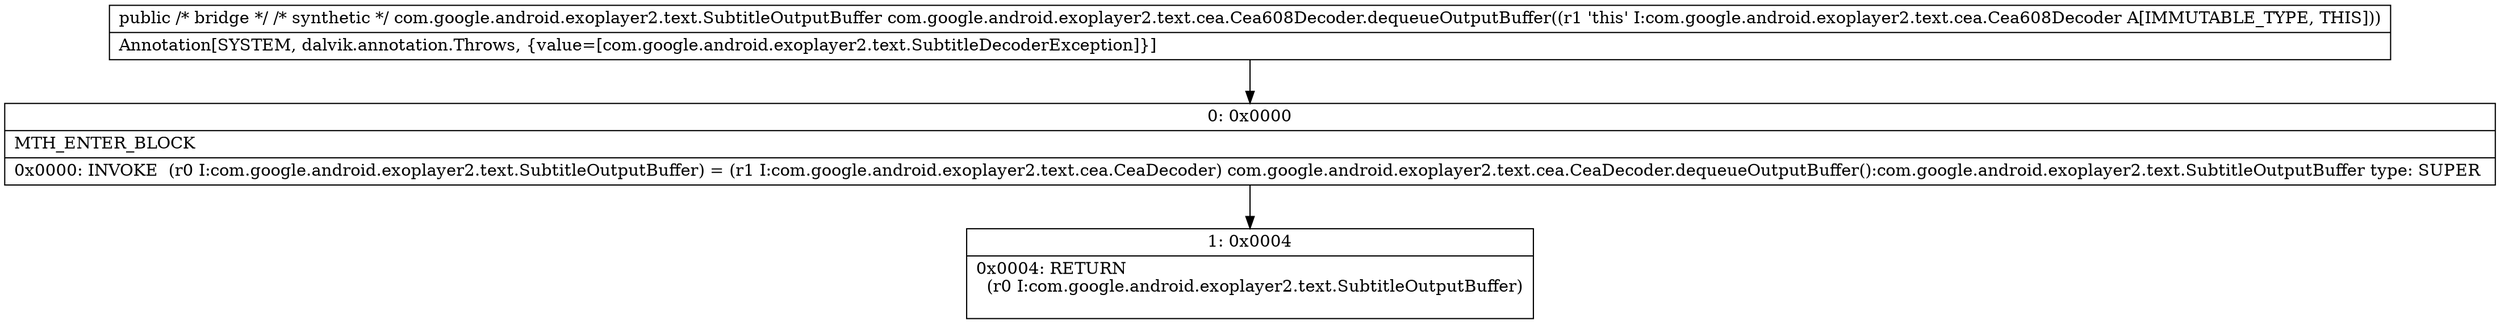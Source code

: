 digraph "CFG forcom.google.android.exoplayer2.text.cea.Cea608Decoder.dequeueOutputBuffer()Lcom\/google\/android\/exoplayer2\/text\/SubtitleOutputBuffer;" {
Node_0 [shape=record,label="{0\:\ 0x0000|MTH_ENTER_BLOCK\l|0x0000: INVOKE  (r0 I:com.google.android.exoplayer2.text.SubtitleOutputBuffer) = (r1 I:com.google.android.exoplayer2.text.cea.CeaDecoder) com.google.android.exoplayer2.text.cea.CeaDecoder.dequeueOutputBuffer():com.google.android.exoplayer2.text.SubtitleOutputBuffer type: SUPER \l}"];
Node_1 [shape=record,label="{1\:\ 0x0004|0x0004: RETURN  \l  (r0 I:com.google.android.exoplayer2.text.SubtitleOutputBuffer)\l \l}"];
MethodNode[shape=record,label="{public \/* bridge *\/ \/* synthetic *\/ com.google.android.exoplayer2.text.SubtitleOutputBuffer com.google.android.exoplayer2.text.cea.Cea608Decoder.dequeueOutputBuffer((r1 'this' I:com.google.android.exoplayer2.text.cea.Cea608Decoder A[IMMUTABLE_TYPE, THIS]))  | Annotation[SYSTEM, dalvik.annotation.Throws, \{value=[com.google.android.exoplayer2.text.SubtitleDecoderException]\}]\l}"];
MethodNode -> Node_0;
Node_0 -> Node_1;
}

